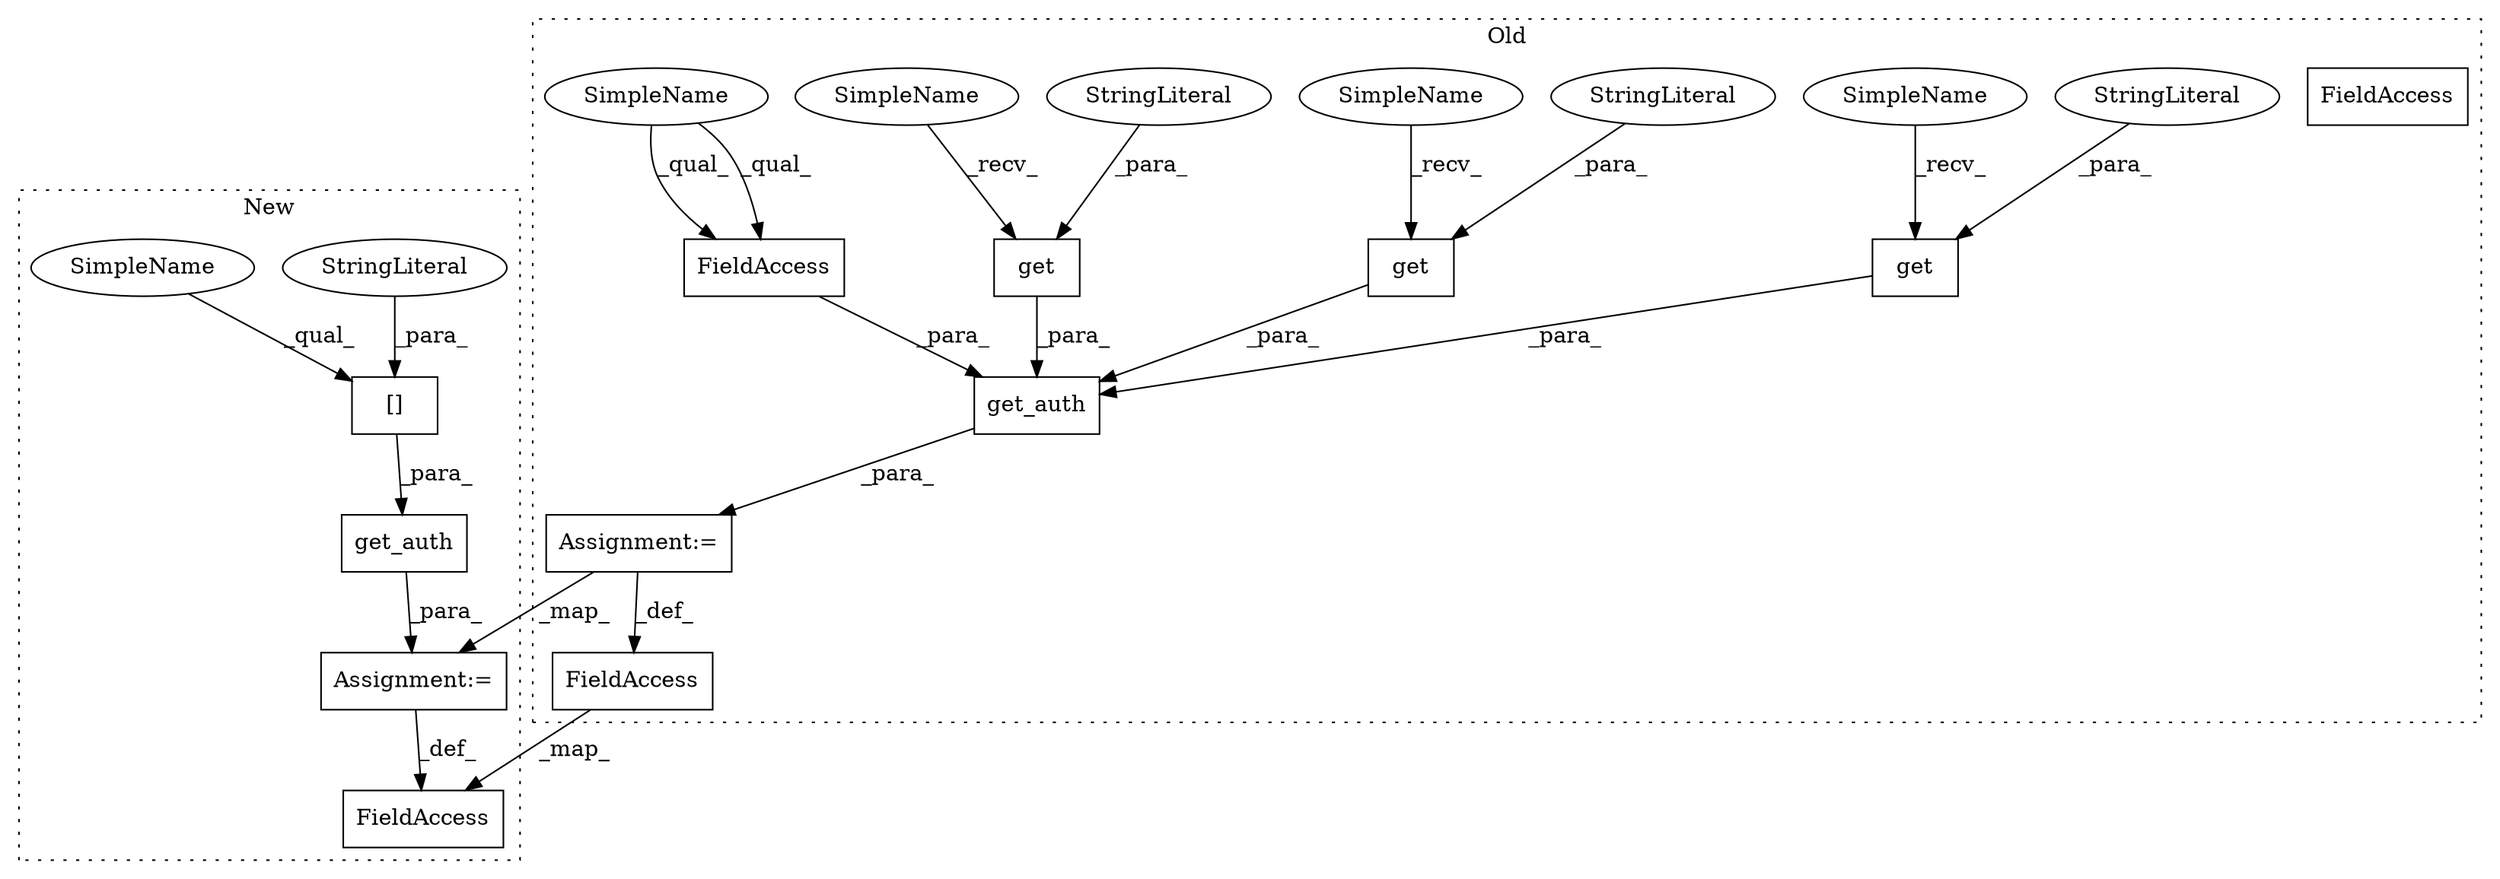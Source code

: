 digraph G {
subgraph cluster0 {
1 [label="get" a="32" s="964,978" l="4,1" shape="box"];
4 [label="get" a="32" s="944,955" l="4,1" shape="box"];
5 [label="get_auth" a="32" s="890,993" l="9,1" shape="box"];
6 [label="FieldAccess" a="22" s="899" l="8" shape="box"];
7 [label="get" a="32" s="915,935" l="4,1" shape="box"];
8 [label="FieldAccess" a="22" s="880" l="9" shape="box"];
10 [label="StringLiteral" a="45" s="948" l="7" shape="ellipse"];
11 [label="StringLiteral" a="45" s="968" l="10" shape="ellipse"];
12 [label="StringLiteral" a="45" s="919" l="16" shape="ellipse"];
14 [label="Assignment:=" a="7" s="889" l="1" shape="box"];
16 [label="SimpleName" a="42" s="957" l="6" shape="ellipse"];
17 [label="SimpleName" a="42" s="937" l="6" shape="ellipse"];
18 [label="SimpleName" a="42" s="908" l="6" shape="ellipse"];
19 [label="SimpleName" a="42" s="899" l="4" shape="ellipse"];
21 [label="FieldAccess" a="22" s="899" l="8" shape="box"];
label = "Old";
style="dotted";
}
subgraph cluster1 {
2 [label="get_auth" a="32" s="890,937" l="9,1" shape="box"];
3 [label="[]" a="2" s="899,922" l="7,1" shape="box"];
9 [label="FieldAccess" a="22" s="880" l="9" shape="box"];
13 [label="StringLiteral" a="45" s="906" l="16" shape="ellipse"];
15 [label="Assignment:=" a="7" s="889" l="1" shape="box"];
20 [label="SimpleName" a="42" s="899" l="6" shape="ellipse"];
label = "New";
style="dotted";
}
1 -> 5 [label="_para_"];
2 -> 15 [label="_para_"];
3 -> 2 [label="_para_"];
4 -> 5 [label="_para_"];
5 -> 14 [label="_para_"];
7 -> 5 [label="_para_"];
8 -> 9 [label="_map_"];
10 -> 4 [label="_para_"];
11 -> 1 [label="_para_"];
12 -> 7 [label="_para_"];
13 -> 3 [label="_para_"];
14 -> 8 [label="_def_"];
14 -> 15 [label="_map_"];
15 -> 9 [label="_def_"];
16 -> 1 [label="_recv_"];
17 -> 4 [label="_recv_"];
18 -> 7 [label="_recv_"];
19 -> 21 [label="_qual_"];
19 -> 21 [label="_qual_"];
20 -> 3 [label="_qual_"];
21 -> 5 [label="_para_"];
}